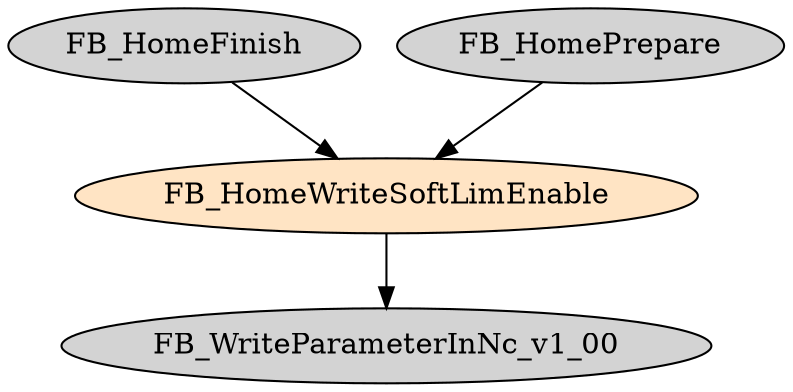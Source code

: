 digraph FB_HomeWriteSoftLimEnable {
     node [style=filled]
    FB_HomeWriteSoftLimEnable [fillcolor = bisque];
    FB_HomeFinish -> FB_HomeWriteSoftLimEnable;
    FB_HomePrepare -> FB_HomeWriteSoftLimEnable;
    FB_HomeWriteSoftLimEnable -> FB_WriteParameterInNc_v1_00;
}

